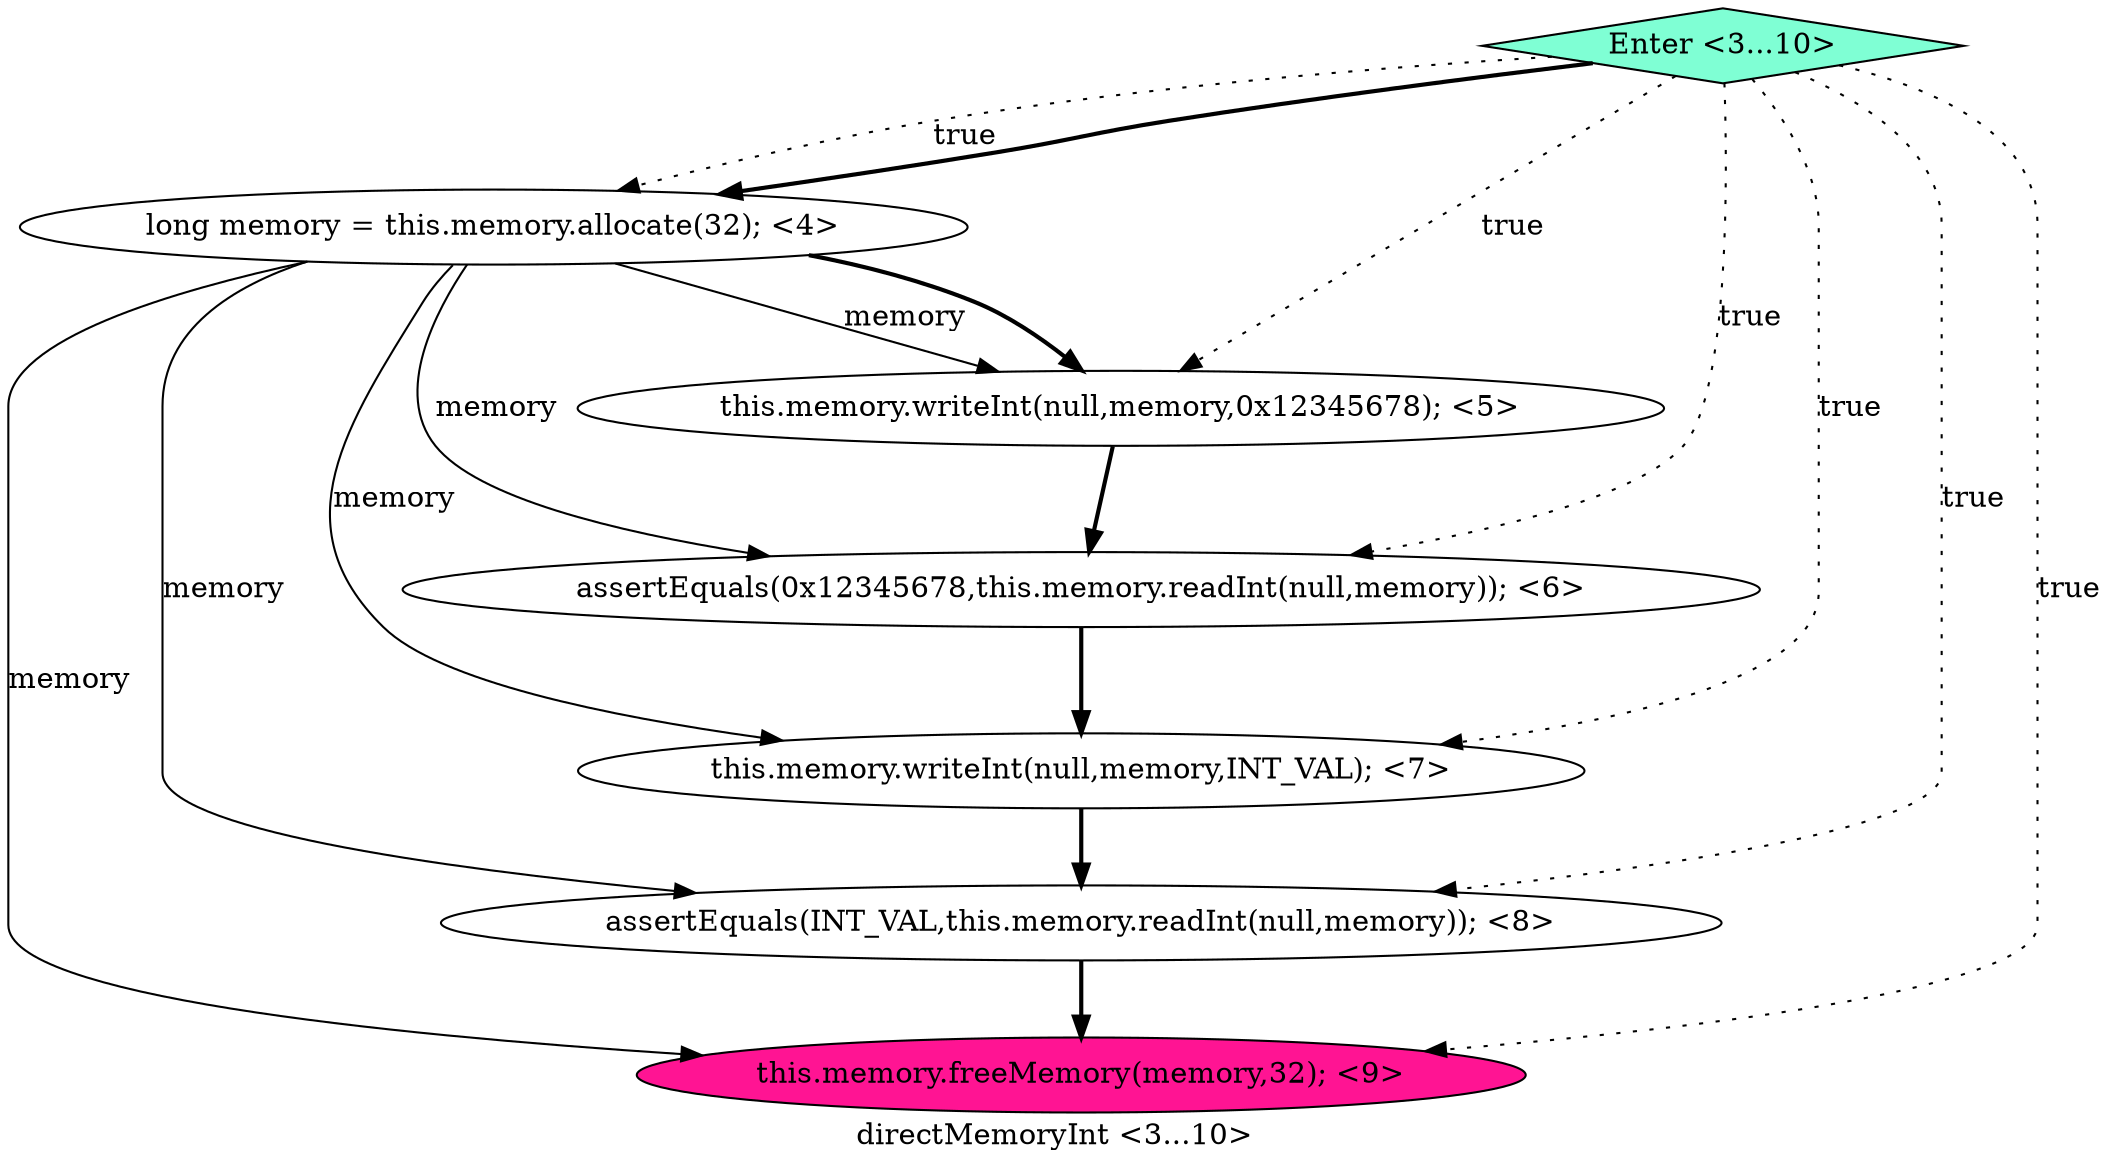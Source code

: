 digraph PDG {
label = "directMemoryInt <3...10>";
0.0 [style = filled, label = "long memory = this.memory.allocate(32); <4>", fillcolor = white, shape = ellipse];
0.1 [style = filled, label = "this.memory.writeInt(null,memory,0x12345678); <5>", fillcolor = white, shape = ellipse];
0.2 [style = filled, label = "assertEquals(0x12345678,this.memory.readInt(null,memory)); <6>", fillcolor = white, shape = ellipse];
0.3 [style = filled, label = "this.memory.writeInt(null,memory,INT_VAL); <7>", fillcolor = white, shape = ellipse];
0.5 [style = filled, label = "this.memory.freeMemory(memory,32); <9>", fillcolor = deeppink, shape = ellipse];
0.4 [style = filled, label = "assertEquals(INT_VAL,this.memory.readInt(null,memory)); <8>", fillcolor = white, shape = ellipse];
0.6 [style = filled, label = "Enter <3...10>", fillcolor = aquamarine, shape = diamond];
0.0 -> 0.1 [style = solid, label="memory"];
0.0 -> 0.1 [style = bold, label=""];
0.0 -> 0.2 [style = solid, label="memory"];
0.0 -> 0.3 [style = solid, label="memory"];
0.0 -> 0.4 [style = solid, label="memory"];
0.0 -> 0.5 [style = solid, label="memory"];
0.1 -> 0.2 [style = bold, label=""];
0.2 -> 0.3 [style = bold, label=""];
0.3 -> 0.4 [style = bold, label=""];
0.4 -> 0.5 [style = bold, label=""];
0.6 -> 0.0 [style = dotted, label="true"];
0.6 -> 0.0 [style = bold, label=""];
0.6 -> 0.1 [style = dotted, label="true"];
0.6 -> 0.2 [style = dotted, label="true"];
0.6 -> 0.3 [style = dotted, label="true"];
0.6 -> 0.4 [style = dotted, label="true"];
0.6 -> 0.5 [style = dotted, label="true"];
}
